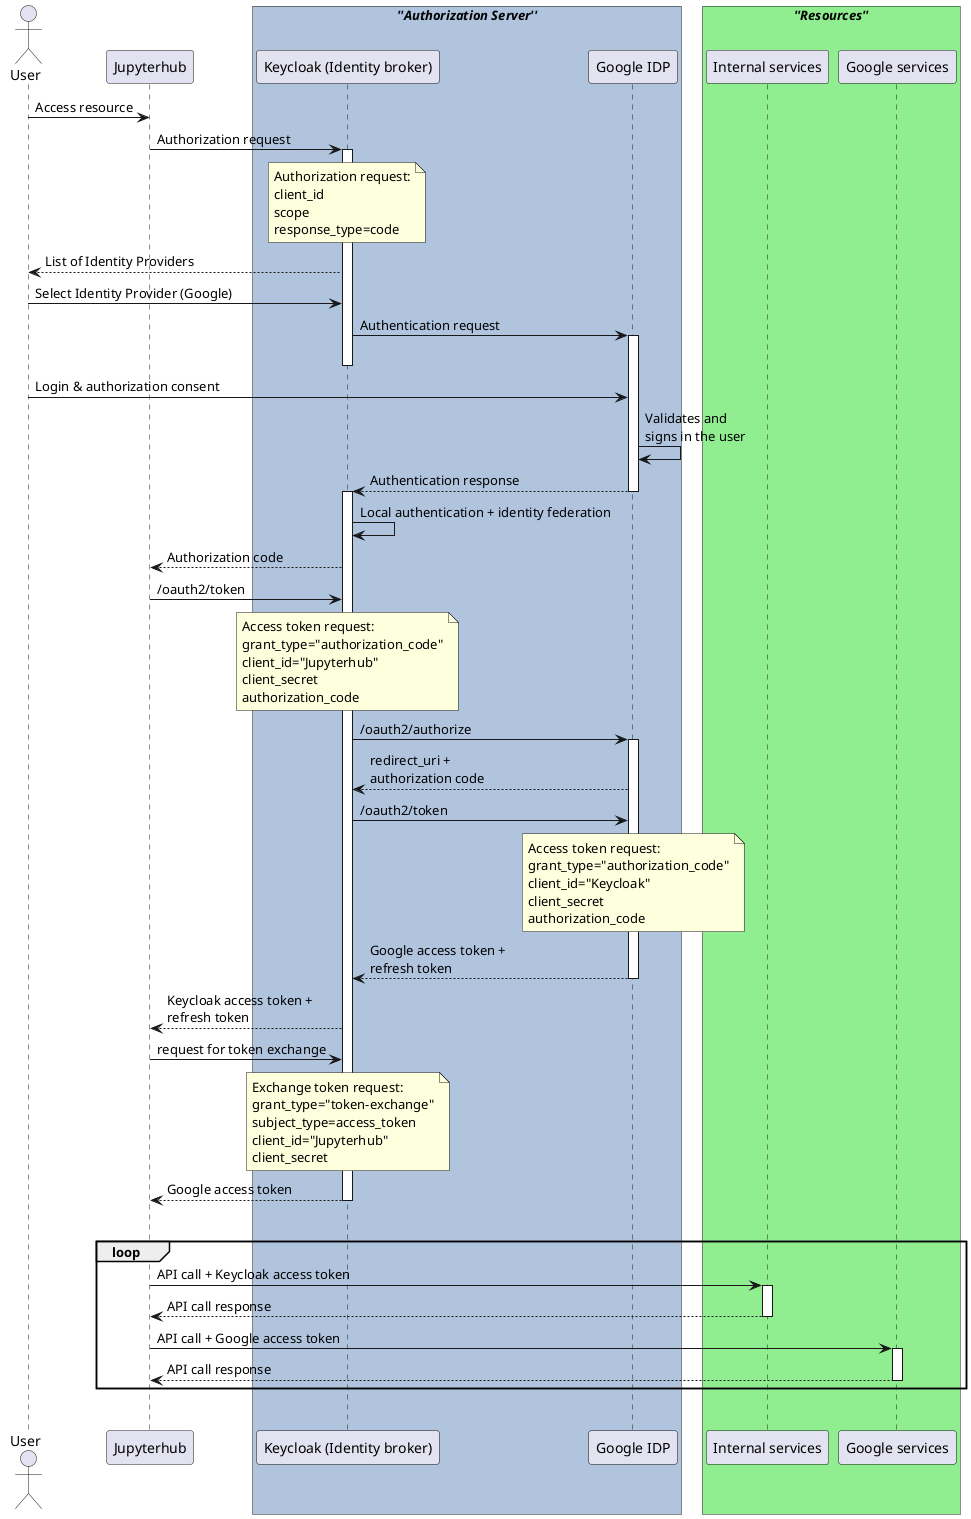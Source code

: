 @startuml

actor "User" as U
participant "Jupyterhub" as JH
box "//''Authorization Server''//" #LightSteelBlue
    participant "Keycloak (Identity broker)" as KC
    participant "Google IDP" as IDP
end box

box "//''Resources''//" #LightGreen
    participant "Internal services" as RS
    participant "Google services" as GCS
end box

U -> JH: Access resource
JH -> KC: Authorization request
activate KC
note over KC
	Authorization request:
	client_id
	scope
	response_type=code
end note
KC --> U: List of Identity Providers
U-> KC: Select Identity Provider (Google)
KC -> IDP: Authentication request
activate IDP
deactivate KC
U -> IDP: Login & authorization consent
IDP -> IDP: Validates and \nsigns in the user
IDP --> KC: Authentication response
deactivate IDP
activate KC
KC -> KC: Local authentication + identity federation
KC --> JH: Authorization code
JH -> KC: /oauth2/token
note over KC
    Access token request:
    grant_type="authorization_code"
    client_id="Jupyterhub"
    client_secret
    authorization_code
end note
KC -> IDP: /oauth2/authorize
activate IDP
IDP --> KC: redirect_uri + \nauthorization code
KC -> IDP: /oauth2/token
note over IDP
    Access token request:
    grant_type="authorization_code"
    client_id="Keycloak"
    client_secret
    authorization_code
end note
IDP --> KC: Google access token + \nrefresh token
deactivate IDP
KC --> JH: Keycloak access token + \nrefresh token
JH -> KC: request for token exchange
note over KC
    Exchange token request:
    grant_type="token-exchange"
    subject_type=access_token
    client_id="Jupyterhub"
    client_secret
end note
KC --> JH: Google access token
deactivate KC
break
loop
  JH -> RS: API call + Keycloak access token
  activate RS
  RS --> JH: API call response
  deactivate RS
  JH -> GCS: API call + Google access token
  activate GCS
  GCS --> JH: API call response
  deactivate GCS
end
break

@enduml